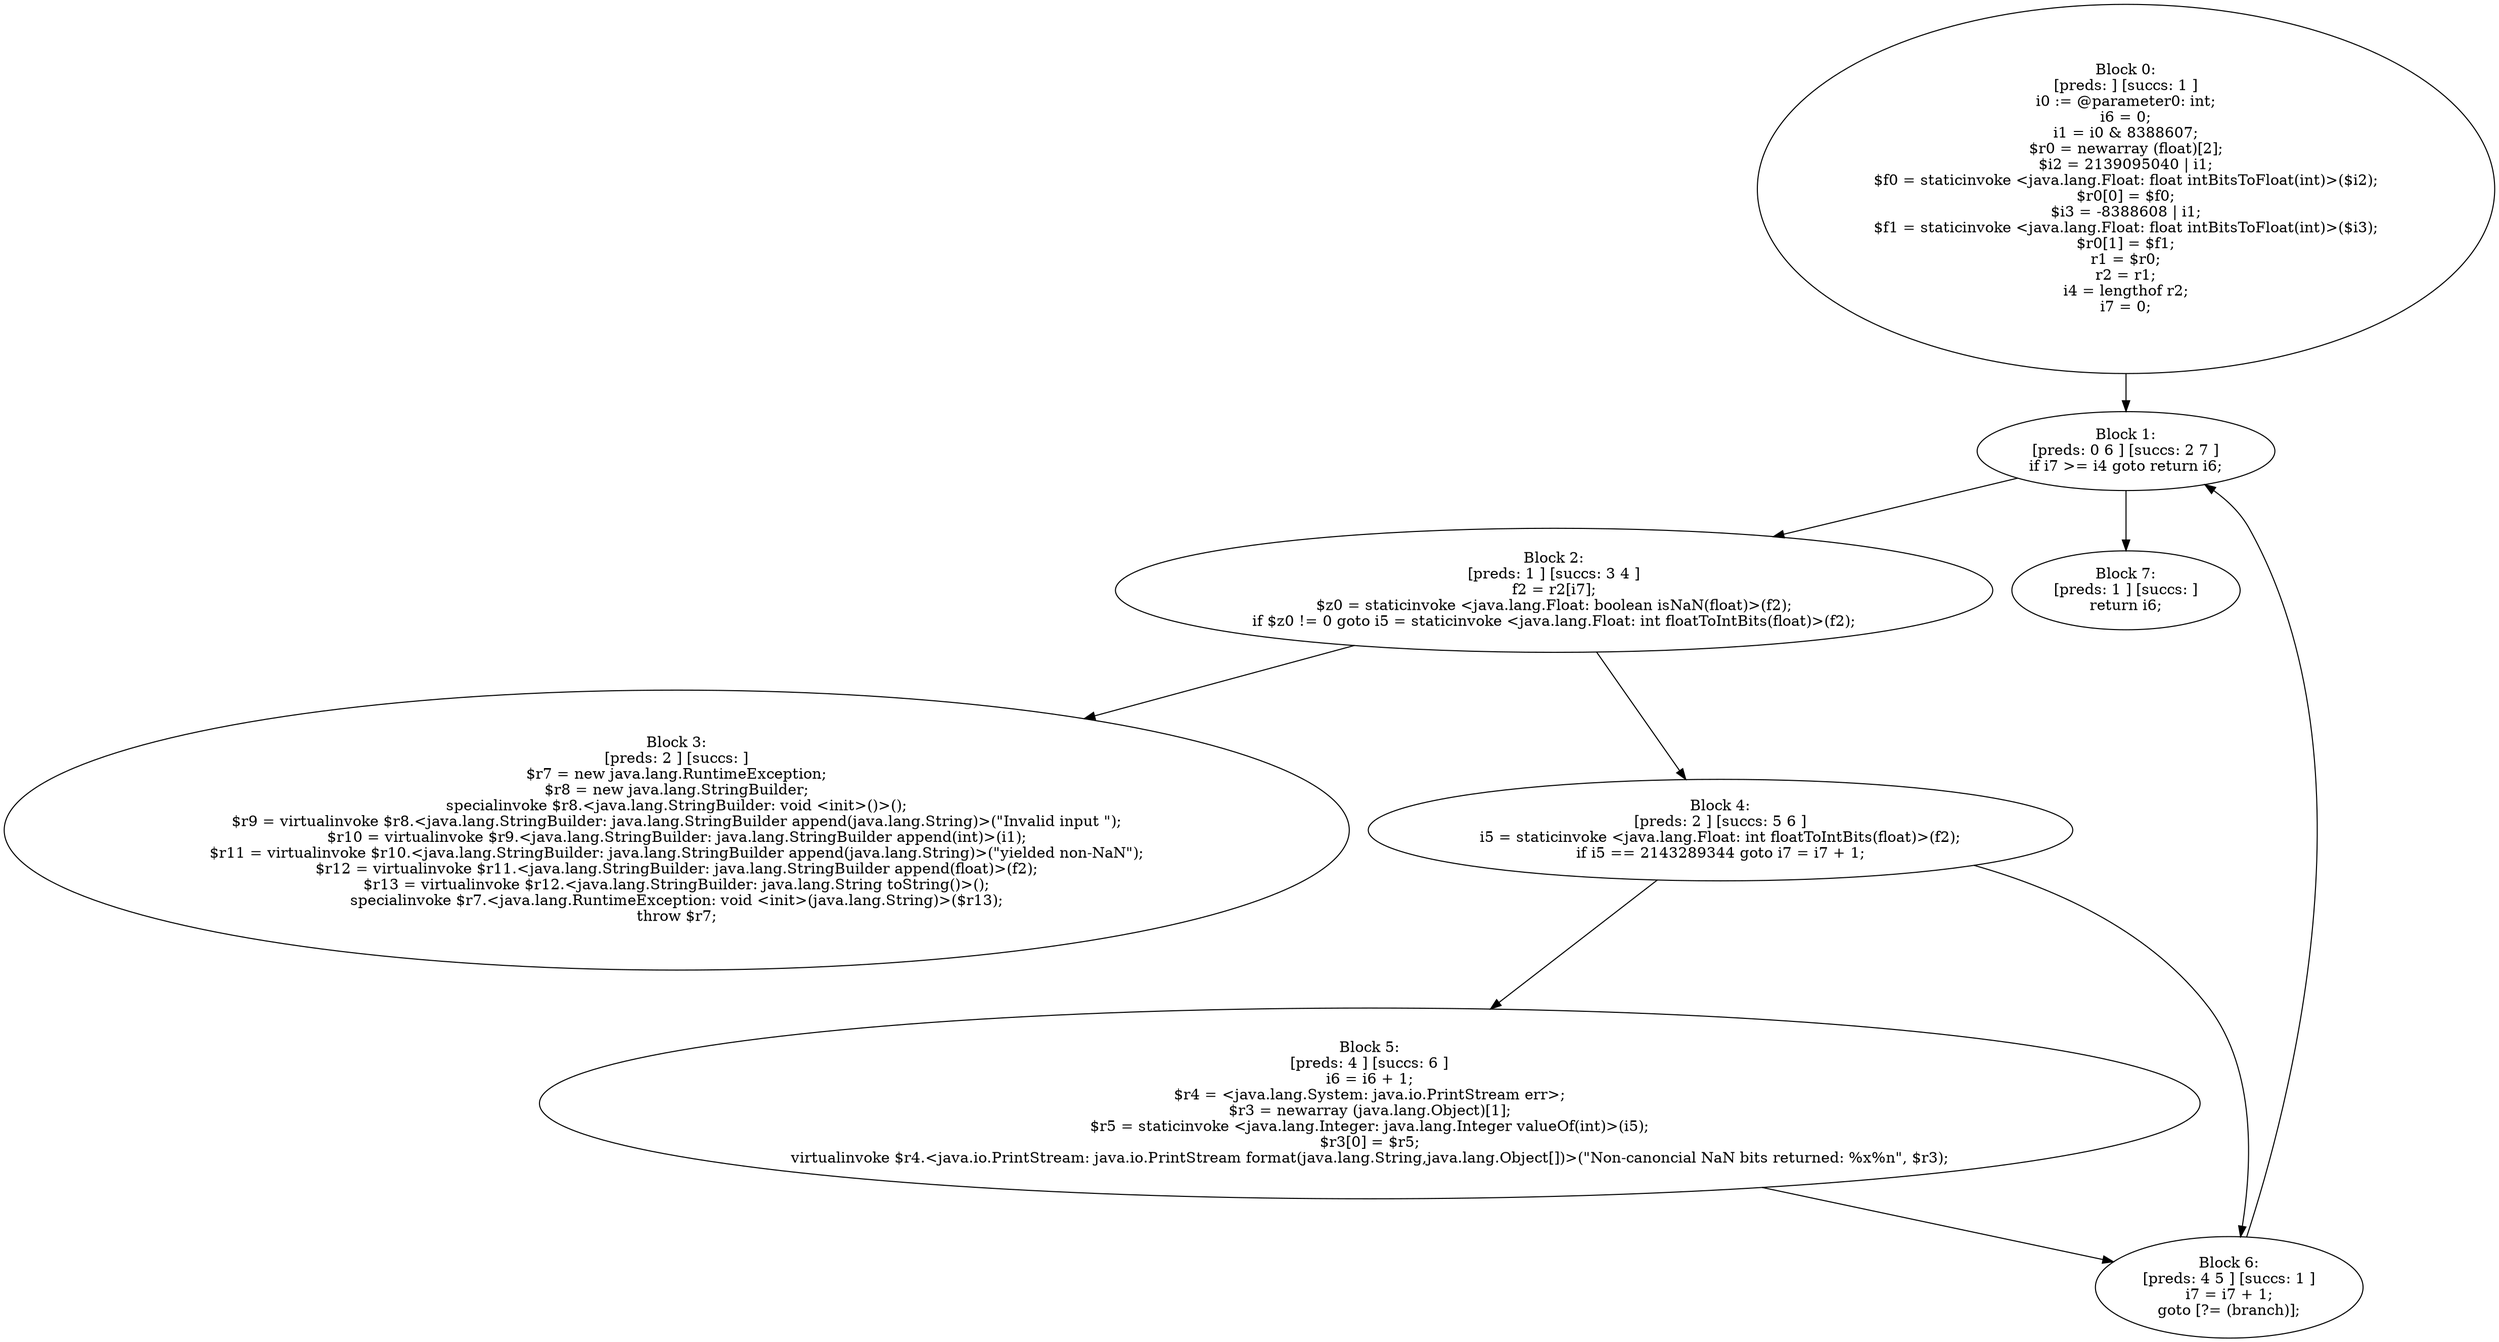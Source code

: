 digraph "unitGraph" {
    "Block 0:
[preds: ] [succs: 1 ]
i0 := @parameter0: int;
i6 = 0;
i1 = i0 & 8388607;
$r0 = newarray (float)[2];
$i2 = 2139095040 | i1;
$f0 = staticinvoke <java.lang.Float: float intBitsToFloat(int)>($i2);
$r0[0] = $f0;
$i3 = -8388608 | i1;
$f1 = staticinvoke <java.lang.Float: float intBitsToFloat(int)>($i3);
$r0[1] = $f1;
r1 = $r0;
r2 = r1;
i4 = lengthof r2;
i7 = 0;
"
    "Block 1:
[preds: 0 6 ] [succs: 2 7 ]
if i7 >= i4 goto return i6;
"
    "Block 2:
[preds: 1 ] [succs: 3 4 ]
f2 = r2[i7];
$z0 = staticinvoke <java.lang.Float: boolean isNaN(float)>(f2);
if $z0 != 0 goto i5 = staticinvoke <java.lang.Float: int floatToIntBits(float)>(f2);
"
    "Block 3:
[preds: 2 ] [succs: ]
$r7 = new java.lang.RuntimeException;
$r8 = new java.lang.StringBuilder;
specialinvoke $r8.<java.lang.StringBuilder: void <init>()>();
$r9 = virtualinvoke $r8.<java.lang.StringBuilder: java.lang.StringBuilder append(java.lang.String)>(\"Invalid input \");
$r10 = virtualinvoke $r9.<java.lang.StringBuilder: java.lang.StringBuilder append(int)>(i1);
$r11 = virtualinvoke $r10.<java.lang.StringBuilder: java.lang.StringBuilder append(java.lang.String)>(\"yielded non-NaN\");
$r12 = virtualinvoke $r11.<java.lang.StringBuilder: java.lang.StringBuilder append(float)>(f2);
$r13 = virtualinvoke $r12.<java.lang.StringBuilder: java.lang.String toString()>();
specialinvoke $r7.<java.lang.RuntimeException: void <init>(java.lang.String)>($r13);
throw $r7;
"
    "Block 4:
[preds: 2 ] [succs: 5 6 ]
i5 = staticinvoke <java.lang.Float: int floatToIntBits(float)>(f2);
if i5 == 2143289344 goto i7 = i7 + 1;
"
    "Block 5:
[preds: 4 ] [succs: 6 ]
i6 = i6 + 1;
$r4 = <java.lang.System: java.io.PrintStream err>;
$r3 = newarray (java.lang.Object)[1];
$r5 = staticinvoke <java.lang.Integer: java.lang.Integer valueOf(int)>(i5);
$r3[0] = $r5;
virtualinvoke $r4.<java.io.PrintStream: java.io.PrintStream format(java.lang.String,java.lang.Object[])>(\"Non-canoncial NaN bits returned: %x%n\", $r3);
"
    "Block 6:
[preds: 4 5 ] [succs: 1 ]
i7 = i7 + 1;
goto [?= (branch)];
"
    "Block 7:
[preds: 1 ] [succs: ]
return i6;
"
    "Block 0:
[preds: ] [succs: 1 ]
i0 := @parameter0: int;
i6 = 0;
i1 = i0 & 8388607;
$r0 = newarray (float)[2];
$i2 = 2139095040 | i1;
$f0 = staticinvoke <java.lang.Float: float intBitsToFloat(int)>($i2);
$r0[0] = $f0;
$i3 = -8388608 | i1;
$f1 = staticinvoke <java.lang.Float: float intBitsToFloat(int)>($i3);
$r0[1] = $f1;
r1 = $r0;
r2 = r1;
i4 = lengthof r2;
i7 = 0;
"->"Block 1:
[preds: 0 6 ] [succs: 2 7 ]
if i7 >= i4 goto return i6;
";
    "Block 1:
[preds: 0 6 ] [succs: 2 7 ]
if i7 >= i4 goto return i6;
"->"Block 2:
[preds: 1 ] [succs: 3 4 ]
f2 = r2[i7];
$z0 = staticinvoke <java.lang.Float: boolean isNaN(float)>(f2);
if $z0 != 0 goto i5 = staticinvoke <java.lang.Float: int floatToIntBits(float)>(f2);
";
    "Block 1:
[preds: 0 6 ] [succs: 2 7 ]
if i7 >= i4 goto return i6;
"->"Block 7:
[preds: 1 ] [succs: ]
return i6;
";
    "Block 2:
[preds: 1 ] [succs: 3 4 ]
f2 = r2[i7];
$z0 = staticinvoke <java.lang.Float: boolean isNaN(float)>(f2);
if $z0 != 0 goto i5 = staticinvoke <java.lang.Float: int floatToIntBits(float)>(f2);
"->"Block 3:
[preds: 2 ] [succs: ]
$r7 = new java.lang.RuntimeException;
$r8 = new java.lang.StringBuilder;
specialinvoke $r8.<java.lang.StringBuilder: void <init>()>();
$r9 = virtualinvoke $r8.<java.lang.StringBuilder: java.lang.StringBuilder append(java.lang.String)>(\"Invalid input \");
$r10 = virtualinvoke $r9.<java.lang.StringBuilder: java.lang.StringBuilder append(int)>(i1);
$r11 = virtualinvoke $r10.<java.lang.StringBuilder: java.lang.StringBuilder append(java.lang.String)>(\"yielded non-NaN\");
$r12 = virtualinvoke $r11.<java.lang.StringBuilder: java.lang.StringBuilder append(float)>(f2);
$r13 = virtualinvoke $r12.<java.lang.StringBuilder: java.lang.String toString()>();
specialinvoke $r7.<java.lang.RuntimeException: void <init>(java.lang.String)>($r13);
throw $r7;
";
    "Block 2:
[preds: 1 ] [succs: 3 4 ]
f2 = r2[i7];
$z0 = staticinvoke <java.lang.Float: boolean isNaN(float)>(f2);
if $z0 != 0 goto i5 = staticinvoke <java.lang.Float: int floatToIntBits(float)>(f2);
"->"Block 4:
[preds: 2 ] [succs: 5 6 ]
i5 = staticinvoke <java.lang.Float: int floatToIntBits(float)>(f2);
if i5 == 2143289344 goto i7 = i7 + 1;
";
    "Block 4:
[preds: 2 ] [succs: 5 6 ]
i5 = staticinvoke <java.lang.Float: int floatToIntBits(float)>(f2);
if i5 == 2143289344 goto i7 = i7 + 1;
"->"Block 5:
[preds: 4 ] [succs: 6 ]
i6 = i6 + 1;
$r4 = <java.lang.System: java.io.PrintStream err>;
$r3 = newarray (java.lang.Object)[1];
$r5 = staticinvoke <java.lang.Integer: java.lang.Integer valueOf(int)>(i5);
$r3[0] = $r5;
virtualinvoke $r4.<java.io.PrintStream: java.io.PrintStream format(java.lang.String,java.lang.Object[])>(\"Non-canoncial NaN bits returned: %x%n\", $r3);
";
    "Block 4:
[preds: 2 ] [succs: 5 6 ]
i5 = staticinvoke <java.lang.Float: int floatToIntBits(float)>(f2);
if i5 == 2143289344 goto i7 = i7 + 1;
"->"Block 6:
[preds: 4 5 ] [succs: 1 ]
i7 = i7 + 1;
goto [?= (branch)];
";
    "Block 5:
[preds: 4 ] [succs: 6 ]
i6 = i6 + 1;
$r4 = <java.lang.System: java.io.PrintStream err>;
$r3 = newarray (java.lang.Object)[1];
$r5 = staticinvoke <java.lang.Integer: java.lang.Integer valueOf(int)>(i5);
$r3[0] = $r5;
virtualinvoke $r4.<java.io.PrintStream: java.io.PrintStream format(java.lang.String,java.lang.Object[])>(\"Non-canoncial NaN bits returned: %x%n\", $r3);
"->"Block 6:
[preds: 4 5 ] [succs: 1 ]
i7 = i7 + 1;
goto [?= (branch)];
";
    "Block 6:
[preds: 4 5 ] [succs: 1 ]
i7 = i7 + 1;
goto [?= (branch)];
"->"Block 1:
[preds: 0 6 ] [succs: 2 7 ]
if i7 >= i4 goto return i6;
";
}
